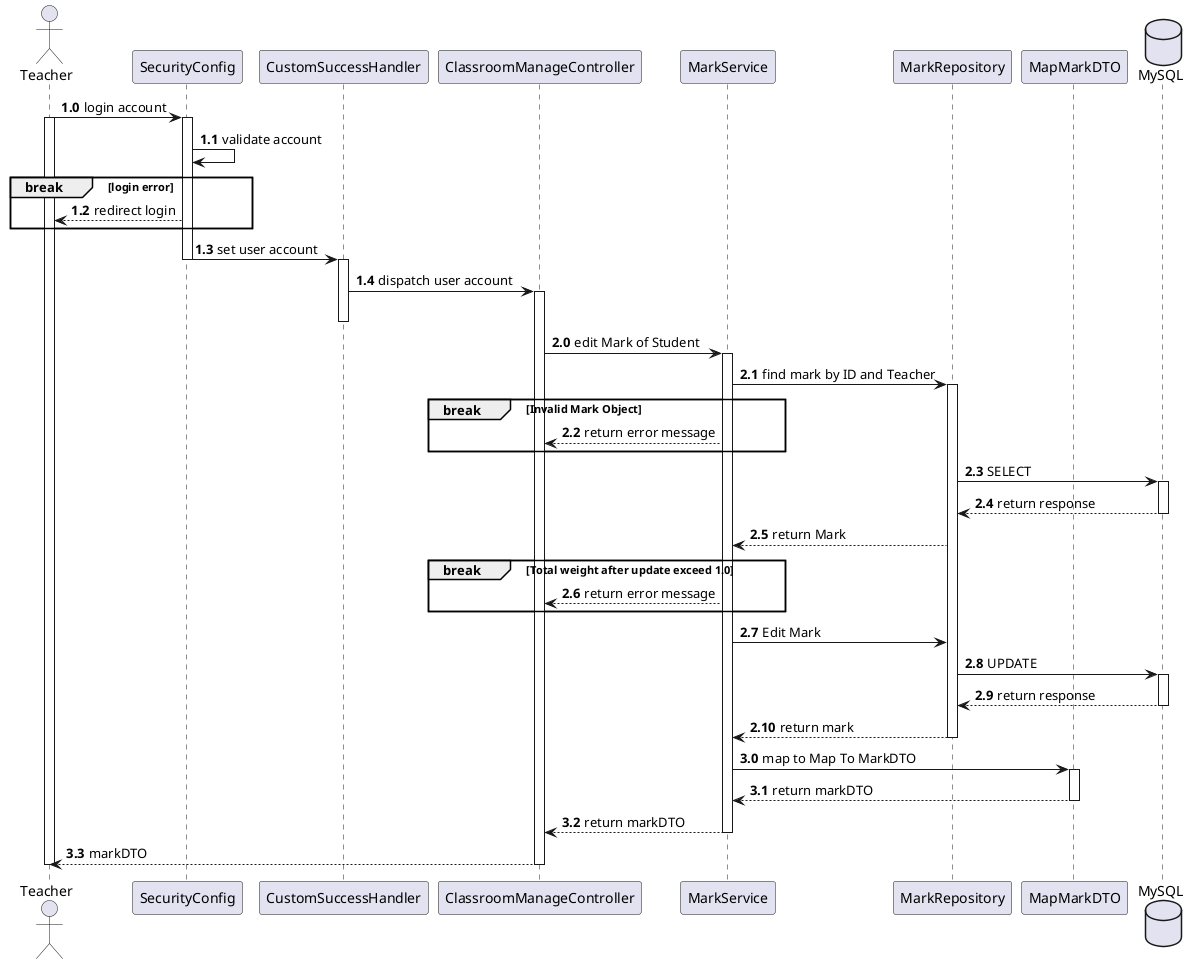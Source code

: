 @startuml
Actor Teacher
participant SecurityConfig
participant CustomSuccessHandler
participant ClassroomManageController
participant MarkService
participant MarkRepository
participant MapMarkDTO
database MySQL

autonumber 1.0
Teacher -> SecurityConfig: login account

activate Teacher
activate SecurityConfig
autonumber 1.1
SecurityConfig -> SecurityConfig: validate account
break login error
SecurityConfig --> Teacher: redirect login
end
SecurityConfig -> CustomSuccessHandler: set user account
deactivate SecurityConfig
activate CustomSuccessHandler
CustomSuccessHandler -> ClassroomManageController: dispatch user account
activate ClassroomManageController
deactivate CustomSuccessHandler

autonumber 2.0
ClassroomManageController -> MarkService: edit Mark of Student
activate MarkService

MarkService -> MarkRepository: find mark by ID and Teacher
activate MarkRepository
break Invalid Mark Object
MarkService --> ClassroomManageController: return error message
end

MarkRepository -> MySQL: SELECT
activate MySQL
MySQL --> MarkRepository: return response
deactivate MySQL
MarkRepository --> MarkService: return Mark
break Total weight after update exceed 1.0
MarkService --> ClassroomManageController: return error message
end
MarkService -> MarkRepository: Edit Mark
MarkRepository -> MySQL: UPDATE
activate MySQL
MySQL --> MarkRepository: return response
deactivate MySQL
MarkRepository --> MarkService: return mark
deactivate MarkRepository
autonumber 3.0
MarkService -> MapMarkDTO: map to Map To MarkDTO
activate MapMarkDTO
MapMarkDTO --> MarkService: return markDTO
deactivate MapMarkDTO
MarkService --> ClassroomManageController: return markDTO
deactivate MarkService
ClassroomManageController --> Teacher: markDTO
deactivate ClassroomManageController
deactivate Teacher

@enduml